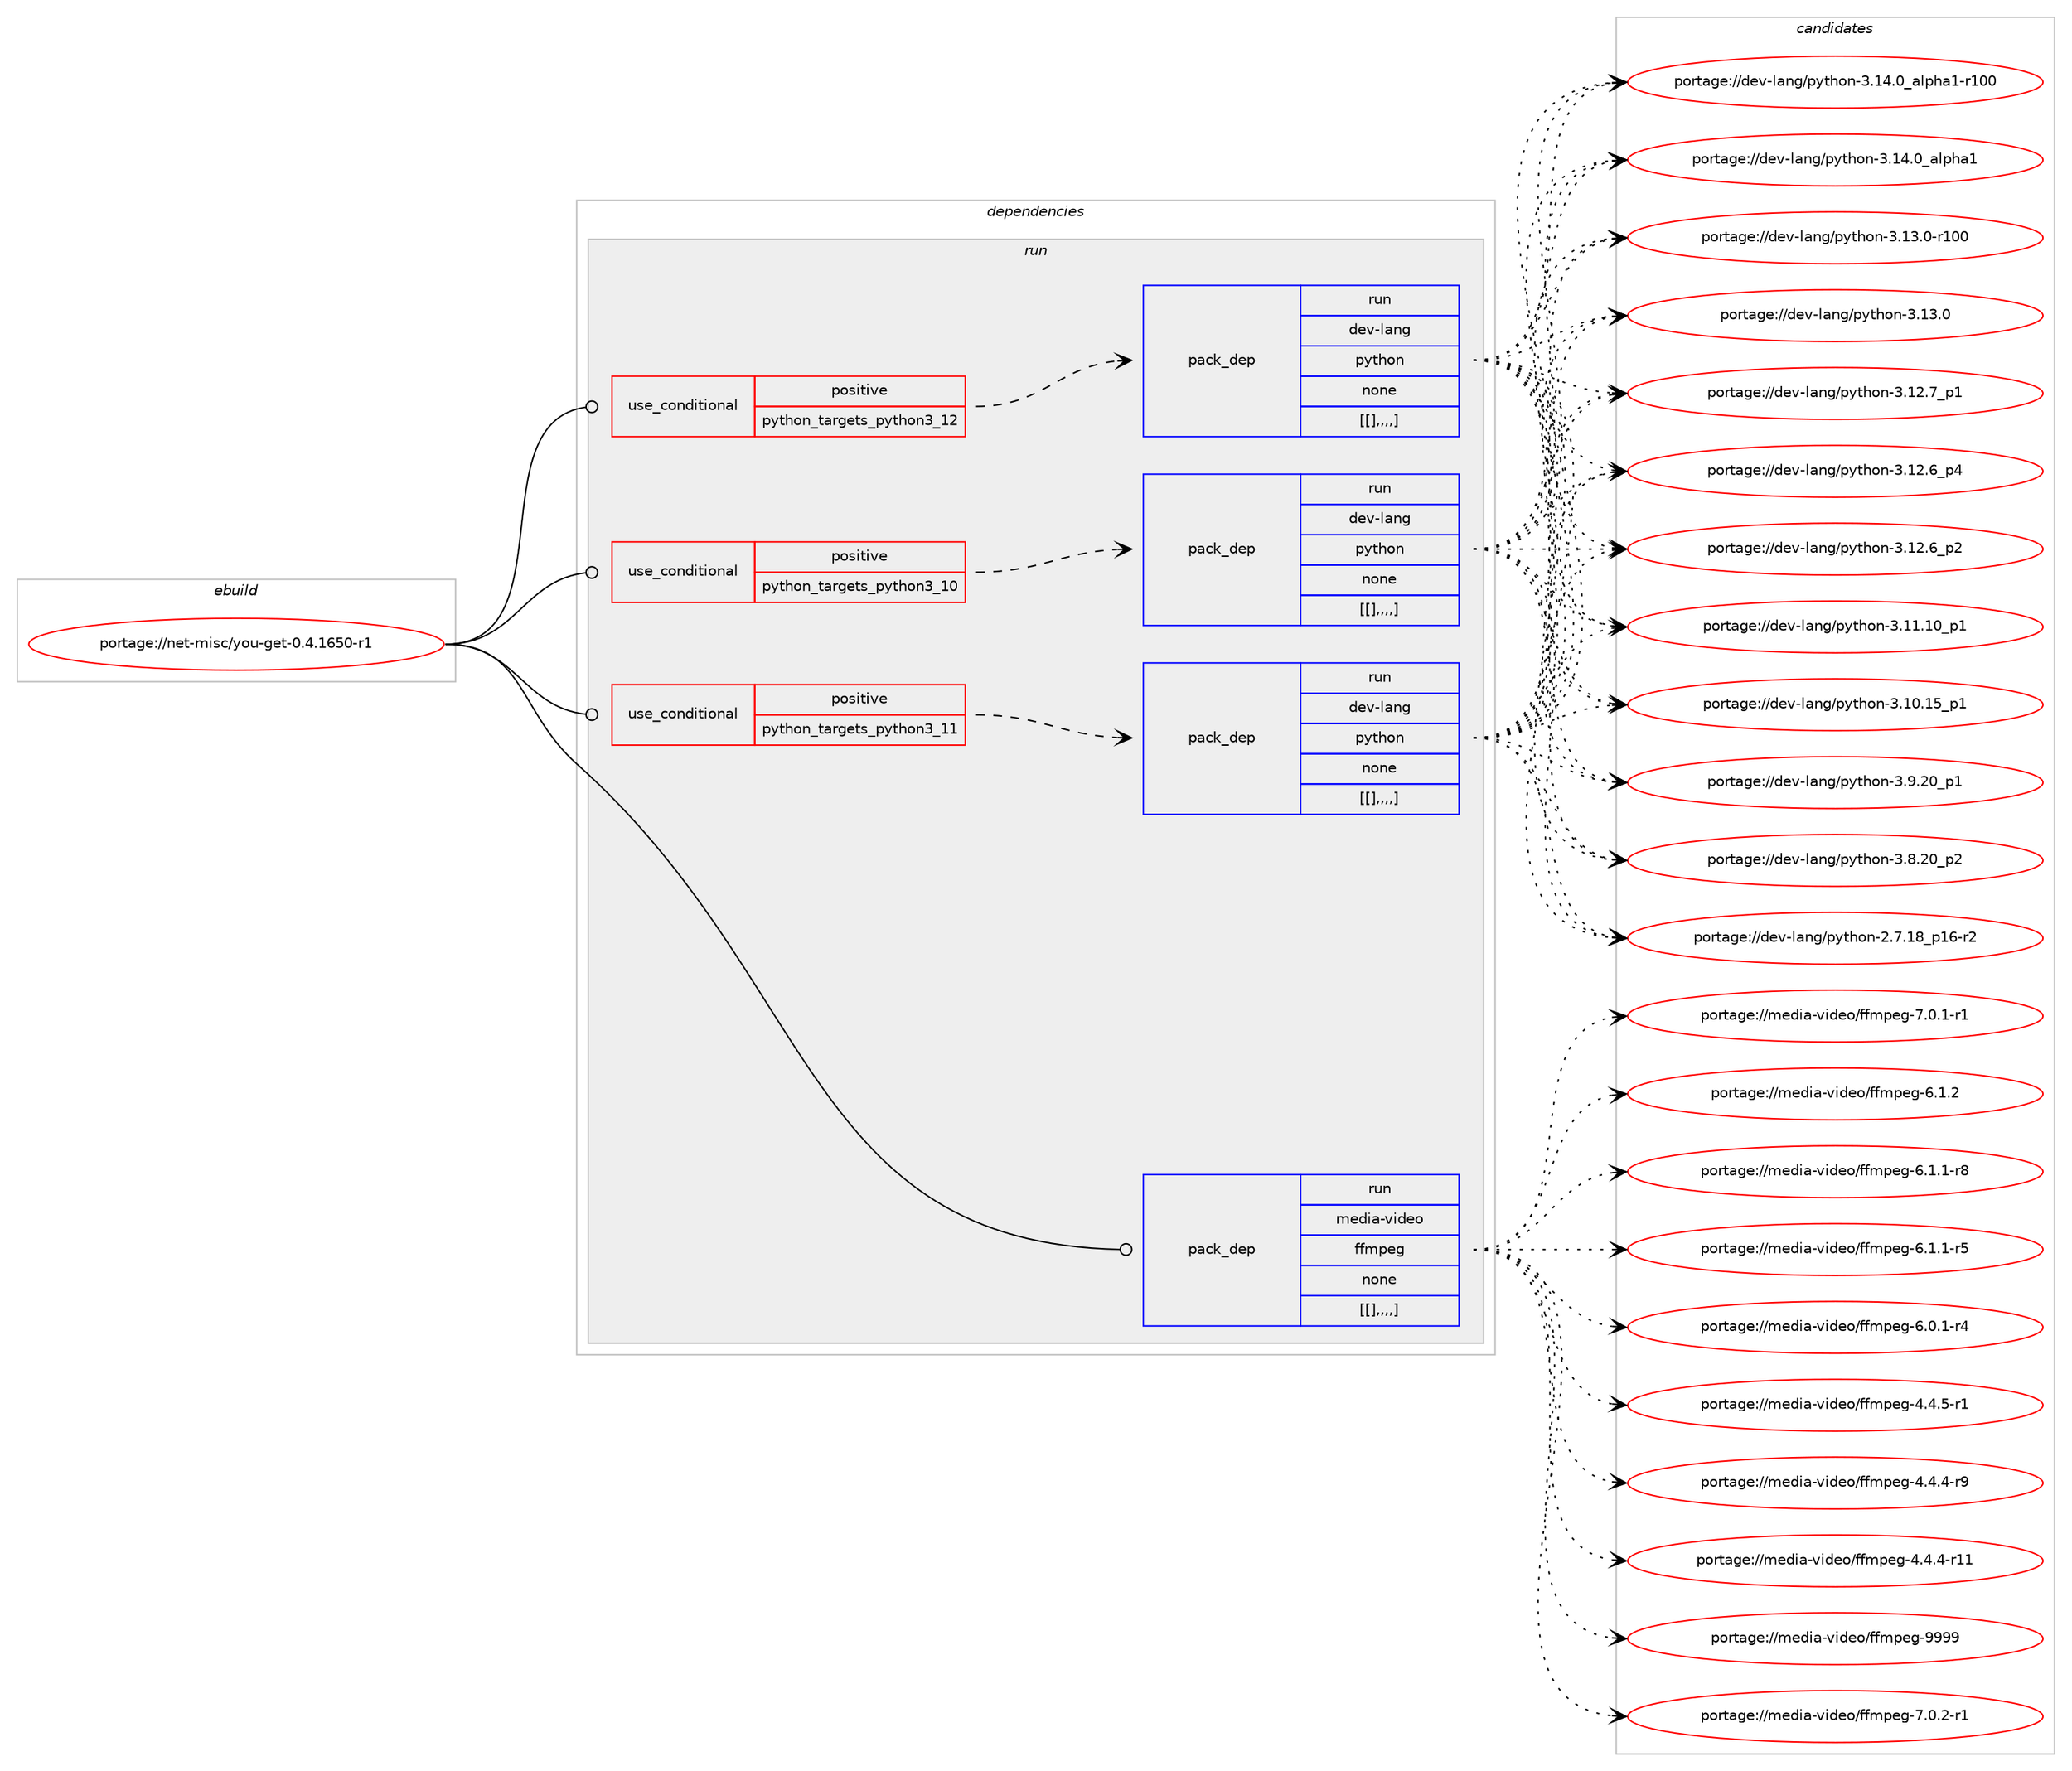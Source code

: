 digraph prolog {

# *************
# Graph options
# *************

newrank=true;
concentrate=true;
compound=true;
graph [rankdir=LR,fontname=Helvetica,fontsize=10,ranksep=1.5];#, ranksep=2.5, nodesep=0.2];
edge  [arrowhead=vee];
node  [fontname=Helvetica,fontsize=10];

# **********
# The ebuild
# **********

subgraph cluster_leftcol {
color=gray;
label=<<i>ebuild</i>>;
id [label="portage://net-misc/you-get-0.4.1650-r1", color=red, width=4, href="../net-misc/you-get-0.4.1650-r1.svg"];
}

# ****************
# The dependencies
# ****************

subgraph cluster_midcol {
color=gray;
label=<<i>dependencies</i>>;
subgraph cluster_compile {
fillcolor="#eeeeee";
style=filled;
label=<<i>compile</i>>;
}
subgraph cluster_compileandrun {
fillcolor="#eeeeee";
style=filled;
label=<<i>compile and run</i>>;
}
subgraph cluster_run {
fillcolor="#eeeeee";
style=filled;
label=<<i>run</i>>;
subgraph cond105850 {
dependency400592 [label=<<TABLE BORDER="0" CELLBORDER="1" CELLSPACING="0" CELLPADDING="4"><TR><TD ROWSPAN="3" CELLPADDING="10">use_conditional</TD></TR><TR><TD>positive</TD></TR><TR><TD>python_targets_python3_10</TD></TR></TABLE>>, shape=none, color=red];
subgraph pack291724 {
dependency400634 [label=<<TABLE BORDER="0" CELLBORDER="1" CELLSPACING="0" CELLPADDING="4" WIDTH="220"><TR><TD ROWSPAN="6" CELLPADDING="30">pack_dep</TD></TR><TR><TD WIDTH="110">run</TD></TR><TR><TD>dev-lang</TD></TR><TR><TD>python</TD></TR><TR><TD>none</TD></TR><TR><TD>[[],,,,]</TD></TR></TABLE>>, shape=none, color=blue];
}
dependency400592:e -> dependency400634:w [weight=20,style="dashed",arrowhead="vee"];
}
id:e -> dependency400592:w [weight=20,style="solid",arrowhead="odot"];
subgraph cond105885 {
dependency400731 [label=<<TABLE BORDER="0" CELLBORDER="1" CELLSPACING="0" CELLPADDING="4"><TR><TD ROWSPAN="3" CELLPADDING="10">use_conditional</TD></TR><TR><TD>positive</TD></TR><TR><TD>python_targets_python3_11</TD></TR></TABLE>>, shape=none, color=red];
subgraph pack291843 {
dependency400769 [label=<<TABLE BORDER="0" CELLBORDER="1" CELLSPACING="0" CELLPADDING="4" WIDTH="220"><TR><TD ROWSPAN="6" CELLPADDING="30">pack_dep</TD></TR><TR><TD WIDTH="110">run</TD></TR><TR><TD>dev-lang</TD></TR><TR><TD>python</TD></TR><TR><TD>none</TD></TR><TR><TD>[[],,,,]</TD></TR></TABLE>>, shape=none, color=blue];
}
dependency400731:e -> dependency400769:w [weight=20,style="dashed",arrowhead="vee"];
}
id:e -> dependency400731:w [weight=20,style="solid",arrowhead="odot"];
subgraph cond105918 {
dependency400808 [label=<<TABLE BORDER="0" CELLBORDER="1" CELLSPACING="0" CELLPADDING="4"><TR><TD ROWSPAN="3" CELLPADDING="10">use_conditional</TD></TR><TR><TD>positive</TD></TR><TR><TD>python_targets_python3_12</TD></TR></TABLE>>, shape=none, color=red];
subgraph pack291877 {
dependency400812 [label=<<TABLE BORDER="0" CELLBORDER="1" CELLSPACING="0" CELLPADDING="4" WIDTH="220"><TR><TD ROWSPAN="6" CELLPADDING="30">pack_dep</TD></TR><TR><TD WIDTH="110">run</TD></TR><TR><TD>dev-lang</TD></TR><TR><TD>python</TD></TR><TR><TD>none</TD></TR><TR><TD>[[],,,,]</TD></TR></TABLE>>, shape=none, color=blue];
}
dependency400808:e -> dependency400812:w [weight=20,style="dashed",arrowhead="vee"];
}
id:e -> dependency400808:w [weight=20,style="solid",arrowhead="odot"];
subgraph pack291881 {
dependency400892 [label=<<TABLE BORDER="0" CELLBORDER="1" CELLSPACING="0" CELLPADDING="4" WIDTH="220"><TR><TD ROWSPAN="6" CELLPADDING="30">pack_dep</TD></TR><TR><TD WIDTH="110">run</TD></TR><TR><TD>media-video</TD></TR><TR><TD>ffmpeg</TD></TR><TR><TD>none</TD></TR><TR><TD>[[],,,,]</TD></TR></TABLE>>, shape=none, color=blue];
}
id:e -> dependency400892:w [weight=20,style="solid",arrowhead="odot"];
}
}

# **************
# The candidates
# **************

subgraph cluster_choices {
rank=same;
color=gray;
label=<<i>candidates</i>>;

subgraph choice290710 {
color=black;
nodesep=1;
choice100101118451089711010347112121116104111110455146495246489597108112104974945114494848 [label="portage://dev-lang/python-3.14.0_alpha1-r100", color=red, width=4,href="../dev-lang/python-3.14.0_alpha1-r100.svg"];
choice1001011184510897110103471121211161041111104551464952464895971081121049749 [label="portage://dev-lang/python-3.14.0_alpha1", color=red, width=4,href="../dev-lang/python-3.14.0_alpha1.svg"];
choice1001011184510897110103471121211161041111104551464951464845114494848 [label="portage://dev-lang/python-3.13.0-r100", color=red, width=4,href="../dev-lang/python-3.13.0-r100.svg"];
choice10010111845108971101034711212111610411111045514649514648 [label="portage://dev-lang/python-3.13.0", color=red, width=4,href="../dev-lang/python-3.13.0.svg"];
choice100101118451089711010347112121116104111110455146495046559511249 [label="portage://dev-lang/python-3.12.7_p1", color=red, width=4,href="../dev-lang/python-3.12.7_p1.svg"];
choice100101118451089711010347112121116104111110455146495046549511252 [label="portage://dev-lang/python-3.12.6_p4", color=red, width=4,href="../dev-lang/python-3.12.6_p4.svg"];
choice100101118451089711010347112121116104111110455146495046549511250 [label="portage://dev-lang/python-3.12.6_p2", color=red, width=4,href="../dev-lang/python-3.12.6_p2.svg"];
choice10010111845108971101034711212111610411111045514649494649489511249 [label="portage://dev-lang/python-3.11.10_p1", color=red, width=4,href="../dev-lang/python-3.11.10_p1.svg"];
choice10010111845108971101034711212111610411111045514649484649539511249 [label="portage://dev-lang/python-3.10.15_p1", color=red, width=4,href="../dev-lang/python-3.10.15_p1.svg"];
choice100101118451089711010347112121116104111110455146574650489511249 [label="portage://dev-lang/python-3.9.20_p1", color=red, width=4,href="../dev-lang/python-3.9.20_p1.svg"];
choice100101118451089711010347112121116104111110455146564650489511250 [label="portage://dev-lang/python-3.8.20_p2", color=red, width=4,href="../dev-lang/python-3.8.20_p2.svg"];
choice100101118451089711010347112121116104111110455046554649569511249544511450 [label="portage://dev-lang/python-2.7.18_p16-r2", color=red, width=4,href="../dev-lang/python-2.7.18_p16-r2.svg"];
dependency400634:e -> choice100101118451089711010347112121116104111110455146495246489597108112104974945114494848:w [style=dotted,weight="100"];
dependency400634:e -> choice1001011184510897110103471121211161041111104551464952464895971081121049749:w [style=dotted,weight="100"];
dependency400634:e -> choice1001011184510897110103471121211161041111104551464951464845114494848:w [style=dotted,weight="100"];
dependency400634:e -> choice10010111845108971101034711212111610411111045514649514648:w [style=dotted,weight="100"];
dependency400634:e -> choice100101118451089711010347112121116104111110455146495046559511249:w [style=dotted,weight="100"];
dependency400634:e -> choice100101118451089711010347112121116104111110455146495046549511252:w [style=dotted,weight="100"];
dependency400634:e -> choice100101118451089711010347112121116104111110455146495046549511250:w [style=dotted,weight="100"];
dependency400634:e -> choice10010111845108971101034711212111610411111045514649494649489511249:w [style=dotted,weight="100"];
dependency400634:e -> choice10010111845108971101034711212111610411111045514649484649539511249:w [style=dotted,weight="100"];
dependency400634:e -> choice100101118451089711010347112121116104111110455146574650489511249:w [style=dotted,weight="100"];
dependency400634:e -> choice100101118451089711010347112121116104111110455146564650489511250:w [style=dotted,weight="100"];
dependency400634:e -> choice100101118451089711010347112121116104111110455046554649569511249544511450:w [style=dotted,weight="100"];
}
subgraph choice290752 {
color=black;
nodesep=1;
choice100101118451089711010347112121116104111110455146495246489597108112104974945114494848 [label="portage://dev-lang/python-3.14.0_alpha1-r100", color=red, width=4,href="../dev-lang/python-3.14.0_alpha1-r100.svg"];
choice1001011184510897110103471121211161041111104551464952464895971081121049749 [label="portage://dev-lang/python-3.14.0_alpha1", color=red, width=4,href="../dev-lang/python-3.14.0_alpha1.svg"];
choice1001011184510897110103471121211161041111104551464951464845114494848 [label="portage://dev-lang/python-3.13.0-r100", color=red, width=4,href="../dev-lang/python-3.13.0-r100.svg"];
choice10010111845108971101034711212111610411111045514649514648 [label="portage://dev-lang/python-3.13.0", color=red, width=4,href="../dev-lang/python-3.13.0.svg"];
choice100101118451089711010347112121116104111110455146495046559511249 [label="portage://dev-lang/python-3.12.7_p1", color=red, width=4,href="../dev-lang/python-3.12.7_p1.svg"];
choice100101118451089711010347112121116104111110455146495046549511252 [label="portage://dev-lang/python-3.12.6_p4", color=red, width=4,href="../dev-lang/python-3.12.6_p4.svg"];
choice100101118451089711010347112121116104111110455146495046549511250 [label="portage://dev-lang/python-3.12.6_p2", color=red, width=4,href="../dev-lang/python-3.12.6_p2.svg"];
choice10010111845108971101034711212111610411111045514649494649489511249 [label="portage://dev-lang/python-3.11.10_p1", color=red, width=4,href="../dev-lang/python-3.11.10_p1.svg"];
choice10010111845108971101034711212111610411111045514649484649539511249 [label="portage://dev-lang/python-3.10.15_p1", color=red, width=4,href="../dev-lang/python-3.10.15_p1.svg"];
choice100101118451089711010347112121116104111110455146574650489511249 [label="portage://dev-lang/python-3.9.20_p1", color=red, width=4,href="../dev-lang/python-3.9.20_p1.svg"];
choice100101118451089711010347112121116104111110455146564650489511250 [label="portage://dev-lang/python-3.8.20_p2", color=red, width=4,href="../dev-lang/python-3.8.20_p2.svg"];
choice100101118451089711010347112121116104111110455046554649569511249544511450 [label="portage://dev-lang/python-2.7.18_p16-r2", color=red, width=4,href="../dev-lang/python-2.7.18_p16-r2.svg"];
dependency400769:e -> choice100101118451089711010347112121116104111110455146495246489597108112104974945114494848:w [style=dotted,weight="100"];
dependency400769:e -> choice1001011184510897110103471121211161041111104551464952464895971081121049749:w [style=dotted,weight="100"];
dependency400769:e -> choice1001011184510897110103471121211161041111104551464951464845114494848:w [style=dotted,weight="100"];
dependency400769:e -> choice10010111845108971101034711212111610411111045514649514648:w [style=dotted,weight="100"];
dependency400769:e -> choice100101118451089711010347112121116104111110455146495046559511249:w [style=dotted,weight="100"];
dependency400769:e -> choice100101118451089711010347112121116104111110455146495046549511252:w [style=dotted,weight="100"];
dependency400769:e -> choice100101118451089711010347112121116104111110455146495046549511250:w [style=dotted,weight="100"];
dependency400769:e -> choice10010111845108971101034711212111610411111045514649494649489511249:w [style=dotted,weight="100"];
dependency400769:e -> choice10010111845108971101034711212111610411111045514649484649539511249:w [style=dotted,weight="100"];
dependency400769:e -> choice100101118451089711010347112121116104111110455146574650489511249:w [style=dotted,weight="100"];
dependency400769:e -> choice100101118451089711010347112121116104111110455146564650489511250:w [style=dotted,weight="100"];
dependency400769:e -> choice100101118451089711010347112121116104111110455046554649569511249544511450:w [style=dotted,weight="100"];
}
subgraph choice290768 {
color=black;
nodesep=1;
choice100101118451089711010347112121116104111110455146495246489597108112104974945114494848 [label="portage://dev-lang/python-3.14.0_alpha1-r100", color=red, width=4,href="../dev-lang/python-3.14.0_alpha1-r100.svg"];
choice1001011184510897110103471121211161041111104551464952464895971081121049749 [label="portage://dev-lang/python-3.14.0_alpha1", color=red, width=4,href="../dev-lang/python-3.14.0_alpha1.svg"];
choice1001011184510897110103471121211161041111104551464951464845114494848 [label="portage://dev-lang/python-3.13.0-r100", color=red, width=4,href="../dev-lang/python-3.13.0-r100.svg"];
choice10010111845108971101034711212111610411111045514649514648 [label="portage://dev-lang/python-3.13.0", color=red, width=4,href="../dev-lang/python-3.13.0.svg"];
choice100101118451089711010347112121116104111110455146495046559511249 [label="portage://dev-lang/python-3.12.7_p1", color=red, width=4,href="../dev-lang/python-3.12.7_p1.svg"];
choice100101118451089711010347112121116104111110455146495046549511252 [label="portage://dev-lang/python-3.12.6_p4", color=red, width=4,href="../dev-lang/python-3.12.6_p4.svg"];
choice100101118451089711010347112121116104111110455146495046549511250 [label="portage://dev-lang/python-3.12.6_p2", color=red, width=4,href="../dev-lang/python-3.12.6_p2.svg"];
choice10010111845108971101034711212111610411111045514649494649489511249 [label="portage://dev-lang/python-3.11.10_p1", color=red, width=4,href="../dev-lang/python-3.11.10_p1.svg"];
choice10010111845108971101034711212111610411111045514649484649539511249 [label="portage://dev-lang/python-3.10.15_p1", color=red, width=4,href="../dev-lang/python-3.10.15_p1.svg"];
choice100101118451089711010347112121116104111110455146574650489511249 [label="portage://dev-lang/python-3.9.20_p1", color=red, width=4,href="../dev-lang/python-3.9.20_p1.svg"];
choice100101118451089711010347112121116104111110455146564650489511250 [label="portage://dev-lang/python-3.8.20_p2", color=red, width=4,href="../dev-lang/python-3.8.20_p2.svg"];
choice100101118451089711010347112121116104111110455046554649569511249544511450 [label="portage://dev-lang/python-2.7.18_p16-r2", color=red, width=4,href="../dev-lang/python-2.7.18_p16-r2.svg"];
dependency400812:e -> choice100101118451089711010347112121116104111110455146495246489597108112104974945114494848:w [style=dotted,weight="100"];
dependency400812:e -> choice1001011184510897110103471121211161041111104551464952464895971081121049749:w [style=dotted,weight="100"];
dependency400812:e -> choice1001011184510897110103471121211161041111104551464951464845114494848:w [style=dotted,weight="100"];
dependency400812:e -> choice10010111845108971101034711212111610411111045514649514648:w [style=dotted,weight="100"];
dependency400812:e -> choice100101118451089711010347112121116104111110455146495046559511249:w [style=dotted,weight="100"];
dependency400812:e -> choice100101118451089711010347112121116104111110455146495046549511252:w [style=dotted,weight="100"];
dependency400812:e -> choice100101118451089711010347112121116104111110455146495046549511250:w [style=dotted,weight="100"];
dependency400812:e -> choice10010111845108971101034711212111610411111045514649494649489511249:w [style=dotted,weight="100"];
dependency400812:e -> choice10010111845108971101034711212111610411111045514649484649539511249:w [style=dotted,weight="100"];
dependency400812:e -> choice100101118451089711010347112121116104111110455146574650489511249:w [style=dotted,weight="100"];
dependency400812:e -> choice100101118451089711010347112121116104111110455146564650489511250:w [style=dotted,weight="100"];
dependency400812:e -> choice100101118451089711010347112121116104111110455046554649569511249544511450:w [style=dotted,weight="100"];
}
subgraph choice290810 {
color=black;
nodesep=1;
choice1091011001059745118105100101111471021021091121011034557575757 [label="portage://media-video/ffmpeg-9999", color=red, width=4,href="../media-video/ffmpeg-9999.svg"];
choice1091011001059745118105100101111471021021091121011034555464846504511449 [label="portage://media-video/ffmpeg-7.0.2-r1", color=red, width=4,href="../media-video/ffmpeg-7.0.2-r1.svg"];
choice1091011001059745118105100101111471021021091121011034555464846494511449 [label="portage://media-video/ffmpeg-7.0.1-r1", color=red, width=4,href="../media-video/ffmpeg-7.0.1-r1.svg"];
choice109101100105974511810510010111147102102109112101103455446494650 [label="portage://media-video/ffmpeg-6.1.2", color=red, width=4,href="../media-video/ffmpeg-6.1.2.svg"];
choice1091011001059745118105100101111471021021091121011034554464946494511456 [label="portage://media-video/ffmpeg-6.1.1-r8", color=red, width=4,href="../media-video/ffmpeg-6.1.1-r8.svg"];
choice1091011001059745118105100101111471021021091121011034554464946494511453 [label="portage://media-video/ffmpeg-6.1.1-r5", color=red, width=4,href="../media-video/ffmpeg-6.1.1-r5.svg"];
choice1091011001059745118105100101111471021021091121011034554464846494511452 [label="portage://media-video/ffmpeg-6.0.1-r4", color=red, width=4,href="../media-video/ffmpeg-6.0.1-r4.svg"];
choice1091011001059745118105100101111471021021091121011034552465246534511449 [label="portage://media-video/ffmpeg-4.4.5-r1", color=red, width=4,href="../media-video/ffmpeg-4.4.5-r1.svg"];
choice1091011001059745118105100101111471021021091121011034552465246524511457 [label="portage://media-video/ffmpeg-4.4.4-r9", color=red, width=4,href="../media-video/ffmpeg-4.4.4-r9.svg"];
choice109101100105974511810510010111147102102109112101103455246524652451144949 [label="portage://media-video/ffmpeg-4.4.4-r11", color=red, width=4,href="../media-video/ffmpeg-4.4.4-r11.svg"];
dependency400892:e -> choice1091011001059745118105100101111471021021091121011034557575757:w [style=dotted,weight="100"];
dependency400892:e -> choice1091011001059745118105100101111471021021091121011034555464846504511449:w [style=dotted,weight="100"];
dependency400892:e -> choice1091011001059745118105100101111471021021091121011034555464846494511449:w [style=dotted,weight="100"];
dependency400892:e -> choice109101100105974511810510010111147102102109112101103455446494650:w [style=dotted,weight="100"];
dependency400892:e -> choice1091011001059745118105100101111471021021091121011034554464946494511456:w [style=dotted,weight="100"];
dependency400892:e -> choice1091011001059745118105100101111471021021091121011034554464946494511453:w [style=dotted,weight="100"];
dependency400892:e -> choice1091011001059745118105100101111471021021091121011034554464846494511452:w [style=dotted,weight="100"];
dependency400892:e -> choice1091011001059745118105100101111471021021091121011034552465246534511449:w [style=dotted,weight="100"];
dependency400892:e -> choice1091011001059745118105100101111471021021091121011034552465246524511457:w [style=dotted,weight="100"];
dependency400892:e -> choice109101100105974511810510010111147102102109112101103455246524652451144949:w [style=dotted,weight="100"];
}
}

}
